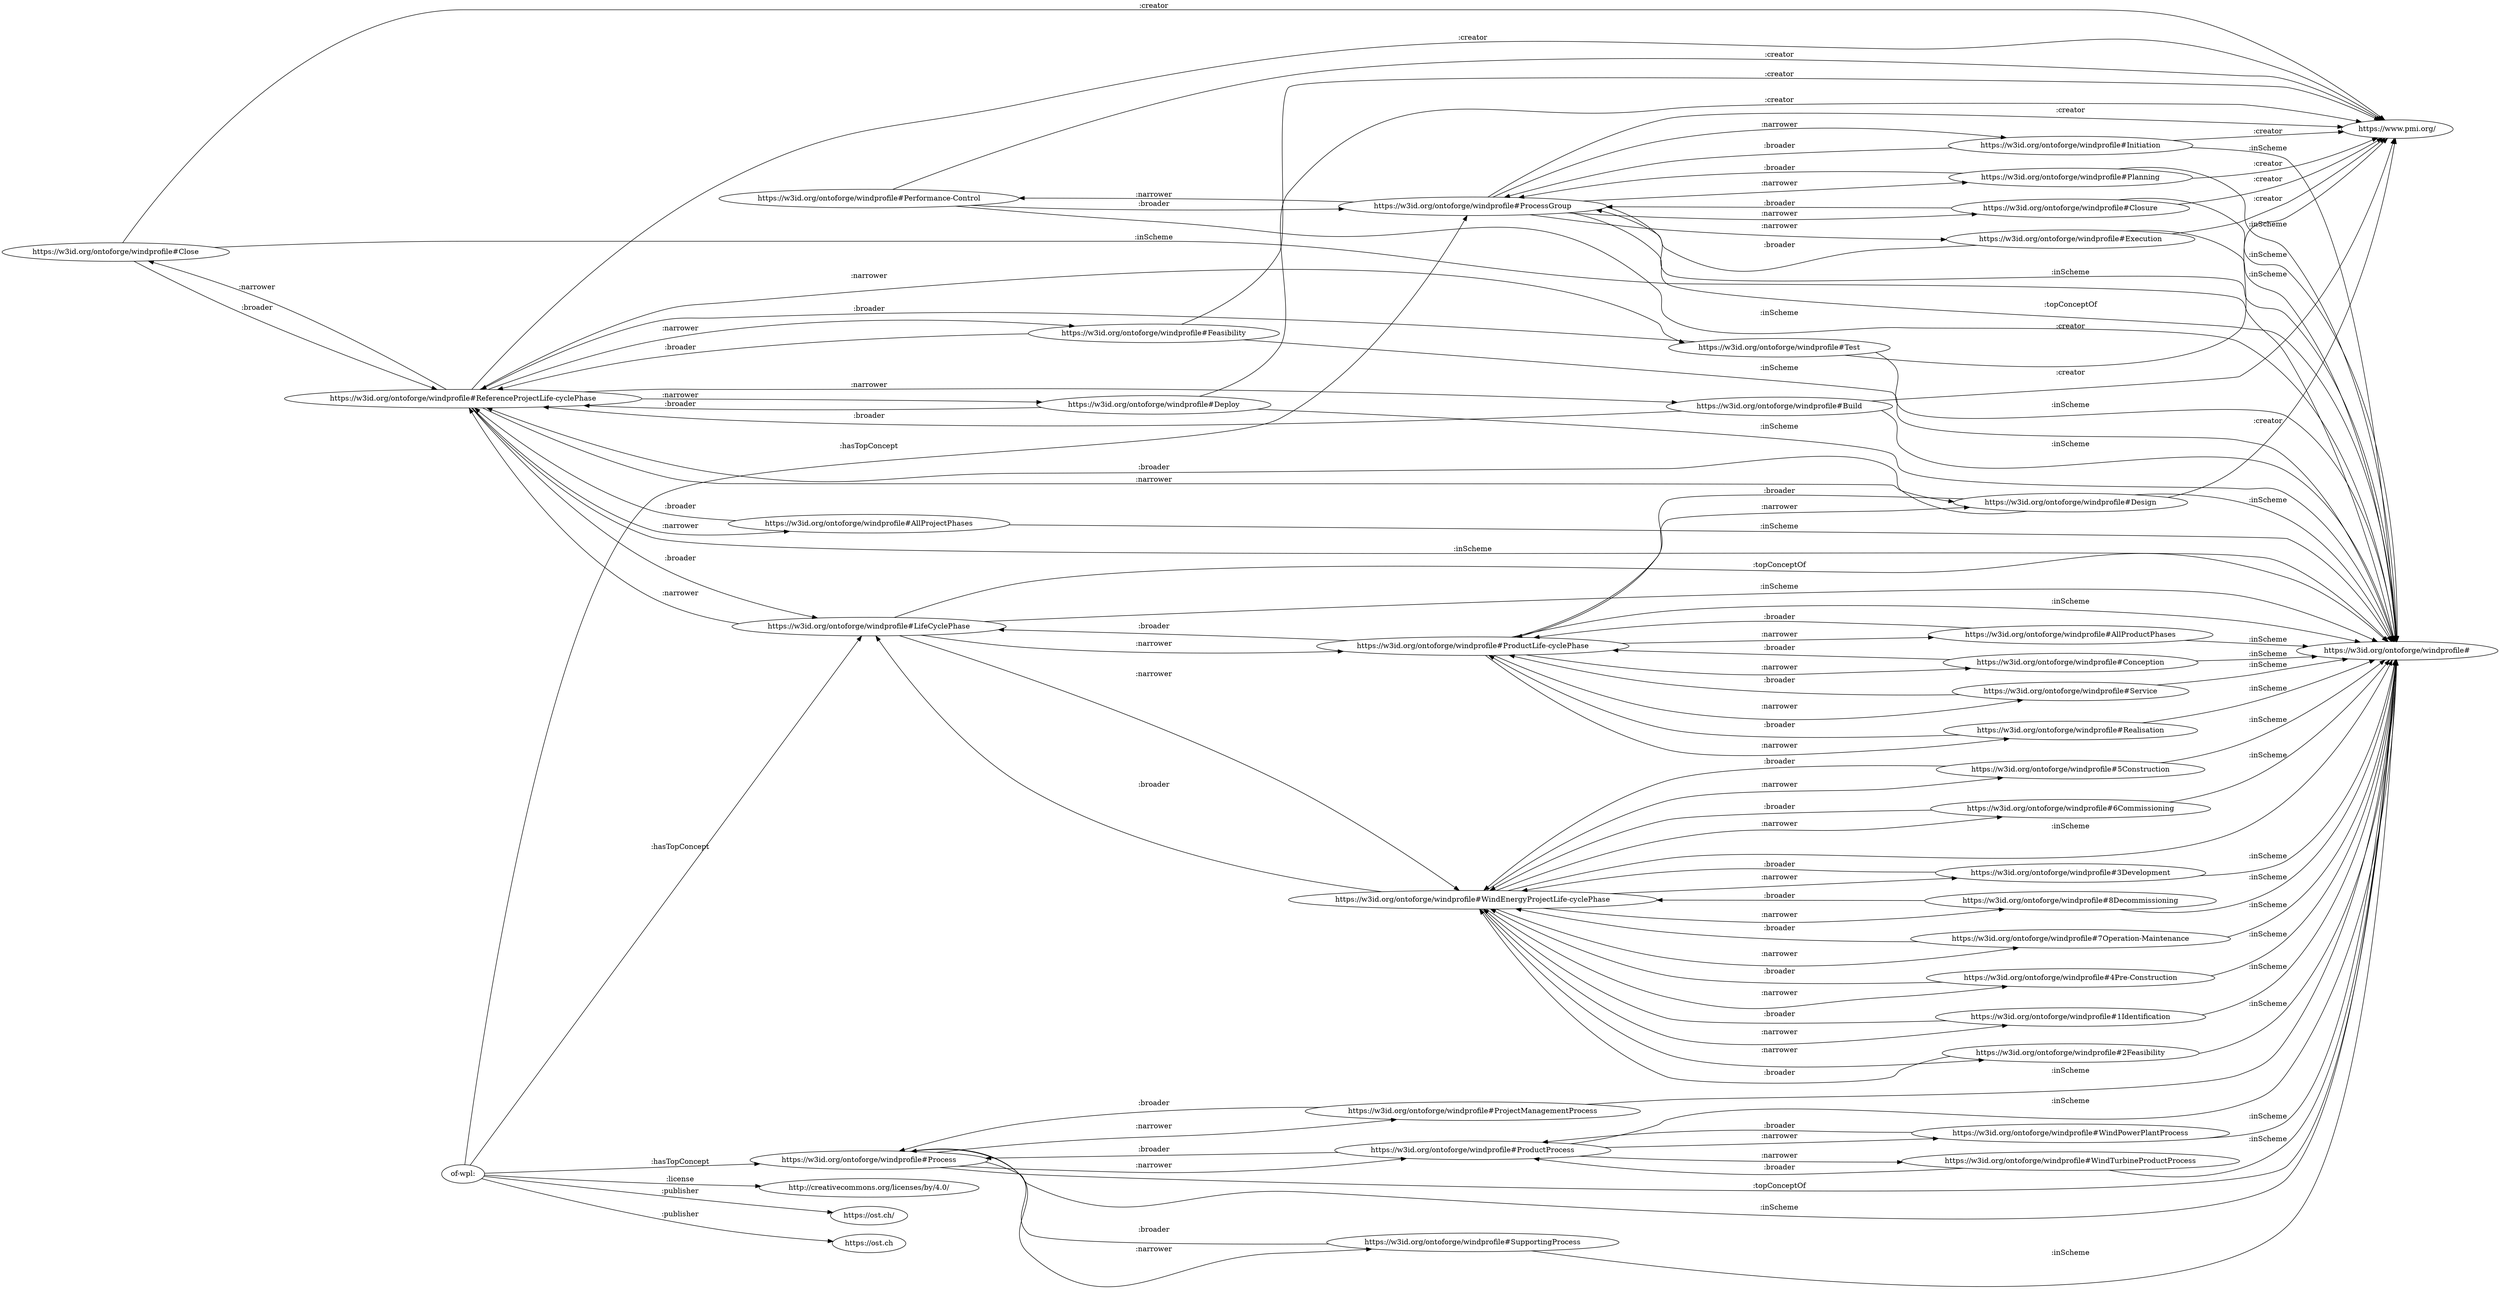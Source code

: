 digraph ar2dtool_diagram { 
rankdir=LR;
size="1501"
	"https://w3id.org/ontoforge/windprofile#Close" -> "https://w3id.org/ontoforge/windprofile#" [ label = ":inScheme" ];
	"https://w3id.org/ontoforge/windprofile#Close" -> "https://w3id.org/ontoforge/windprofile#ReferenceProjectLife-cyclePhase" [ label = ":broader" ];
	"https://w3id.org/ontoforge/windprofile#Close" -> "https://www.pmi.org/" [ label = ":creator" ];
	"https://w3id.org/ontoforge/windprofile#WindEnergyProjectLife-cyclePhase" -> "https://w3id.org/ontoforge/windprofile#3Development" [ label = ":narrower" ];
	"https://w3id.org/ontoforge/windprofile#WindEnergyProjectLife-cyclePhase" -> "https://w3id.org/ontoforge/windprofile#" [ label = ":inScheme" ];
	"https://w3id.org/ontoforge/windprofile#WindEnergyProjectLife-cyclePhase" -> "https://w3id.org/ontoforge/windprofile#8Decommissioning" [ label = ":narrower" ];
	"https://w3id.org/ontoforge/windprofile#WindEnergyProjectLife-cyclePhase" -> "https://w3id.org/ontoforge/windprofile#7Operation-Maintenance" [ label = ":narrower" ];
	"https://w3id.org/ontoforge/windprofile#WindEnergyProjectLife-cyclePhase" -> "https://w3id.org/ontoforge/windprofile#4Pre-Construction" [ label = ":narrower" ];
	"https://w3id.org/ontoforge/windprofile#WindEnergyProjectLife-cyclePhase" -> "https://w3id.org/ontoforge/windprofile#1Identification" [ label = ":narrower" ];
	"https://w3id.org/ontoforge/windprofile#WindEnergyProjectLife-cyclePhase" -> "https://w3id.org/ontoforge/windprofile#LifeCyclePhase" [ label = ":broader" ];
	"https://w3id.org/ontoforge/windprofile#WindEnergyProjectLife-cyclePhase" -> "https://w3id.org/ontoforge/windprofile#5Construction" [ label = ":narrower" ];
	"https://w3id.org/ontoforge/windprofile#WindEnergyProjectLife-cyclePhase" -> "https://w3id.org/ontoforge/windprofile#6Commissioning" [ label = ":narrower" ];
	"https://w3id.org/ontoforge/windprofile#WindEnergyProjectLife-cyclePhase" -> "https://w3id.org/ontoforge/windprofile#2Feasibility" [ label = ":narrower" ];
	"https://w3id.org/ontoforge/windprofile#1Identification" -> "https://w3id.org/ontoforge/windprofile#" [ label = ":inScheme" ];
	"https://w3id.org/ontoforge/windprofile#1Identification" -> "https://w3id.org/ontoforge/windprofile#WindEnergyProjectLife-cyclePhase" [ label = ":broader" ];
	"https://w3id.org/ontoforge/windprofile#Performance-Control" -> "https://w3id.org/ontoforge/windprofile#" [ label = ":inScheme" ];
	"https://w3id.org/ontoforge/windprofile#Performance-Control" -> "https://w3id.org/ontoforge/windprofile#ProcessGroup" [ label = ":broader" ];
	"https://w3id.org/ontoforge/windprofile#Performance-Control" -> "https://www.pmi.org/" [ label = ":creator" ];
	"https://w3id.org/ontoforge/windprofile#Deploy" -> "https://w3id.org/ontoforge/windprofile#" [ label = ":inScheme" ];
	"https://w3id.org/ontoforge/windprofile#Deploy" -> "https://w3id.org/ontoforge/windprofile#ReferenceProjectLife-cyclePhase" [ label = ":broader" ];
	"https://w3id.org/ontoforge/windprofile#Deploy" -> "https://www.pmi.org/" [ label = ":creator" ];
	"https://w3id.org/ontoforge/windprofile#5Construction" -> "https://w3id.org/ontoforge/windprofile#" [ label = ":inScheme" ];
	"https://w3id.org/ontoforge/windprofile#5Construction" -> "https://w3id.org/ontoforge/windprofile#WindEnergyProjectLife-cyclePhase" [ label = ":broader" ];
	"https://w3id.org/ontoforge/windprofile#Closure" -> "https://w3id.org/ontoforge/windprofile#" [ label = ":inScheme" ];
	"https://w3id.org/ontoforge/windprofile#Closure" -> "https://w3id.org/ontoforge/windprofile#ProcessGroup" [ label = ":broader" ];
	"https://w3id.org/ontoforge/windprofile#Closure" -> "https://www.pmi.org/" [ label = ":creator" ];
	"https://w3id.org/ontoforge/windprofile#Initiation" -> "https://w3id.org/ontoforge/windprofile#" [ label = ":inScheme" ];
	"https://w3id.org/ontoforge/windprofile#Initiation" -> "https://w3id.org/ontoforge/windprofile#ProcessGroup" [ label = ":broader" ];
	"https://w3id.org/ontoforge/windprofile#Initiation" -> "https://www.pmi.org/" [ label = ":creator" ];
	"https://w3id.org/ontoforge/windprofile#Design" -> "https://w3id.org/ontoforge/windprofile#" [ label = ":inScheme" ];
	"https://w3id.org/ontoforge/windprofile#Design" -> "https://w3id.org/ontoforge/windprofile#ReferenceProjectLife-cyclePhase" [ label = ":broader" ];
	"https://w3id.org/ontoforge/windprofile#Design" -> "https://w3id.org/ontoforge/windprofile#ProductLife-cyclePhase" [ label = ":broader" ];
	"https://w3id.org/ontoforge/windprofile#Design" -> "https://www.pmi.org/" [ label = ":creator" ];
	"https://w3id.org/ontoforge/windprofile#4Pre-Construction" -> "https://w3id.org/ontoforge/windprofile#" [ label = ":inScheme" ];
	"https://w3id.org/ontoforge/windprofile#4Pre-Construction" -> "https://w3id.org/ontoforge/windprofile#WindEnergyProjectLife-cyclePhase" [ label = ":broader" ];
	"https://w3id.org/ontoforge/windprofile#AllProductPhases" -> "https://w3id.org/ontoforge/windprofile#" [ label = ":inScheme" ];
	"https://w3id.org/ontoforge/windprofile#AllProductPhases" -> "https://w3id.org/ontoforge/windprofile#ProductLife-cyclePhase" [ label = ":broader" ];
	"https://w3id.org/ontoforge/windprofile#8Decommissioning" -> "https://w3id.org/ontoforge/windprofile#" [ label = ":inScheme" ];
	"https://w3id.org/ontoforge/windprofile#8Decommissioning" -> "https://w3id.org/ontoforge/windprofile#WindEnergyProjectLife-cyclePhase" [ label = ":broader" ];
	"https://w3id.org/ontoforge/windprofile#ProcessGroup" -> "https://w3id.org/ontoforge/windprofile#" [ label = ":inScheme" ];
	"https://w3id.org/ontoforge/windprofile#ProcessGroup" -> "https://w3id.org/ontoforge/windprofile#Planning" [ label = ":narrower" ];
	"https://w3id.org/ontoforge/windprofile#ProcessGroup" -> "https://w3id.org/ontoforge/windprofile#Execution" [ label = ":narrower" ];
	"https://w3id.org/ontoforge/windprofile#ProcessGroup" -> "https://w3id.org/ontoforge/windprofile#" [ label = ":topConceptOf" ];
	"https://w3id.org/ontoforge/windprofile#ProcessGroup" -> "https://w3id.org/ontoforge/windprofile#Closure" [ label = ":narrower" ];
	"https://w3id.org/ontoforge/windprofile#ProcessGroup" -> "https://w3id.org/ontoforge/windprofile#Initiation" [ label = ":narrower" ];
	"https://w3id.org/ontoforge/windprofile#ProcessGroup" -> "https://w3id.org/ontoforge/windprofile#Performance-Control" [ label = ":narrower" ];
	"https://w3id.org/ontoforge/windprofile#ProcessGroup" -> "https://www.pmi.org/" [ label = ":creator" ];
	"https://w3id.org/ontoforge/windprofile#Build" -> "https://w3id.org/ontoforge/windprofile#" [ label = ":inScheme" ];
	"https://w3id.org/ontoforge/windprofile#Build" -> "https://w3id.org/ontoforge/windprofile#ReferenceProjectLife-cyclePhase" [ label = ":broader" ];
	"https://w3id.org/ontoforge/windprofile#Build" -> "https://www.pmi.org/" [ label = ":creator" ];
	"https://w3id.org/ontoforge/windprofile#ProductLife-cyclePhase" -> "https://w3id.org/ontoforge/windprofile#" [ label = ":inScheme" ];
	"https://w3id.org/ontoforge/windprofile#ProductLife-cyclePhase" -> "https://w3id.org/ontoforge/windprofile#Design" [ label = ":narrower" ];
	"https://w3id.org/ontoforge/windprofile#ProductLife-cyclePhase" -> "https://w3id.org/ontoforge/windprofile#Realisation" [ label = ":narrower" ];
	"https://w3id.org/ontoforge/windprofile#ProductLife-cyclePhase" -> "https://w3id.org/ontoforge/windprofile#AllProductPhases" [ label = ":narrower" ];
	"https://w3id.org/ontoforge/windprofile#ProductLife-cyclePhase" -> "https://w3id.org/ontoforge/windprofile#Conception" [ label = ":narrower" ];
	"https://w3id.org/ontoforge/windprofile#ProductLife-cyclePhase" -> "https://w3id.org/ontoforge/windprofile#LifeCyclePhase" [ label = ":broader" ];
	"https://w3id.org/ontoforge/windprofile#ProductLife-cyclePhase" -> "https://w3id.org/ontoforge/windprofile#Service" [ label = ":narrower" ];
	"https://w3id.org/ontoforge/windprofile#7Operation-Maintenance" -> "https://w3id.org/ontoforge/windprofile#" [ label = ":inScheme" ];
	"https://w3id.org/ontoforge/windprofile#7Operation-Maintenance" -> "https://w3id.org/ontoforge/windprofile#WindEnergyProjectLife-cyclePhase" [ label = ":broader" ];
	"https://w3id.org/ontoforge/windprofile#Execution" -> "https://w3id.org/ontoforge/windprofile#" [ label = ":inScheme" ];
	"https://w3id.org/ontoforge/windprofile#Execution" -> "https://w3id.org/ontoforge/windprofile#ProcessGroup" [ label = ":broader" ];
	"https://w3id.org/ontoforge/windprofile#Execution" -> "https://www.pmi.org/" [ label = ":creator" ];
	"https://w3id.org/ontoforge/windprofile#Planning" -> "https://w3id.org/ontoforge/windprofile#" [ label = ":inScheme" ];
	"https://w3id.org/ontoforge/windprofile#Planning" -> "https://w3id.org/ontoforge/windprofile#ProcessGroup" [ label = ":broader" ];
	"https://w3id.org/ontoforge/windprofile#Planning" -> "https://www.pmi.org/" [ label = ":creator" ];
	"https://w3id.org/ontoforge/windprofile#Process" -> "https://w3id.org/ontoforge/windprofile#" [ label = ":topConceptOf" ];
	"https://w3id.org/ontoforge/windprofile#Process" -> "https://w3id.org/ontoforge/windprofile#SupportingProcess" [ label = ":narrower" ];
	"https://w3id.org/ontoforge/windprofile#Process" -> "https://w3id.org/ontoforge/windprofile#ProjectManagementProcess" [ label = ":narrower" ];
	"https://w3id.org/ontoforge/windprofile#Process" -> "https://w3id.org/ontoforge/windprofile#ProductProcess" [ label = ":narrower" ];
	"https://w3id.org/ontoforge/windprofile#Process" -> "https://w3id.org/ontoforge/windprofile#" [ label = ":inScheme" ];
	"https://w3id.org/ontoforge/windprofile#Service" -> "https://w3id.org/ontoforge/windprofile#" [ label = ":inScheme" ];
	"https://w3id.org/ontoforge/windprofile#Service" -> "https://w3id.org/ontoforge/windprofile#ProductLife-cyclePhase" [ label = ":broader" ];
	"https://w3id.org/ontoforge/windprofile#6Commissioning" -> "https://w3id.org/ontoforge/windprofile#" [ label = ":inScheme" ];
	"https://w3id.org/ontoforge/windprofile#6Commissioning" -> "https://w3id.org/ontoforge/windprofile#WindEnergyProjectLife-cyclePhase" [ label = ":broader" ];
	"https://w3id.org/ontoforge/windprofile#Feasibility" -> "https://w3id.org/ontoforge/windprofile#" [ label = ":inScheme" ];
	"https://w3id.org/ontoforge/windprofile#Feasibility" -> "https://w3id.org/ontoforge/windprofile#ReferenceProjectLife-cyclePhase" [ label = ":broader" ];
	"https://w3id.org/ontoforge/windprofile#Feasibility" -> "https://www.pmi.org/" [ label = ":creator" ];
	"https://w3id.org/ontoforge/windprofile#ProductProcess" -> "https://w3id.org/ontoforge/windprofile#WindTurbineProductProcess" [ label = ":narrower" ];
	"https://w3id.org/ontoforge/windprofile#ProductProcess" -> "https://w3id.org/ontoforge/windprofile#WindPowerPlantProcess" [ label = ":narrower" ];
	"https://w3id.org/ontoforge/windprofile#ProductProcess" -> "https://w3id.org/ontoforge/windprofile#" [ label = ":inScheme" ];
	"https://w3id.org/ontoforge/windprofile#ProductProcess" -> "https://w3id.org/ontoforge/windprofile#Process" [ label = ":broader" ];
	"https://w3id.org/ontoforge/windprofile#3Development" -> "https://w3id.org/ontoforge/windprofile#" [ label = ":inScheme" ];
	"https://w3id.org/ontoforge/windprofile#3Development" -> "https://w3id.org/ontoforge/windprofile#WindEnergyProjectLife-cyclePhase" [ label = ":broader" ];
	"https://w3id.org/ontoforge/windprofile#Test" -> "https://w3id.org/ontoforge/windprofile#" [ label = ":inScheme" ];
	"https://w3id.org/ontoforge/windprofile#Test" -> "https://w3id.org/ontoforge/windprofile#ReferenceProjectLife-cyclePhase" [ label = ":broader" ];
	"https://w3id.org/ontoforge/windprofile#Test" -> "https://www.pmi.org/" [ label = ":creator" ];
	"https://w3id.org/ontoforge/windprofile#WindPowerPlantProcess" -> "https://w3id.org/ontoforge/windprofile#" [ label = ":inScheme" ];
	"https://w3id.org/ontoforge/windprofile#WindPowerPlantProcess" -> "https://w3id.org/ontoforge/windprofile#ProductProcess" [ label = ":broader" ];
	"of-wpl:" -> "http://creativecommons.org/licenses/by/4.0/" [ label = ":license" ];
	"of-wpl:" -> "https://w3id.org/ontoforge/windprofile#LifeCyclePhase" [ label = ":hasTopConcept" ];
	"of-wpl:" -> "https://w3id.org/ontoforge/windprofile#Process" [ label = ":hasTopConcept" ];
	"of-wpl:" -> "https://ost.ch/" [ label = ":publisher" ];
	"of-wpl:" -> "https://w3id.org/ontoforge/windprofile#ProcessGroup" [ label = ":hasTopConcept" ];
	"of-wpl:" -> "https://ost.ch" [ label = ":publisher" ];
	"https://w3id.org/ontoforge/windprofile#Conception" -> "https://w3id.org/ontoforge/windprofile#" [ label = ":inScheme" ];
	"https://w3id.org/ontoforge/windprofile#Conception" -> "https://w3id.org/ontoforge/windprofile#ProductLife-cyclePhase" [ label = ":broader" ];
	"https://w3id.org/ontoforge/windprofile#WindTurbineProductProcess" -> "https://w3id.org/ontoforge/windprofile#" [ label = ":inScheme" ];
	"https://w3id.org/ontoforge/windprofile#WindTurbineProductProcess" -> "https://w3id.org/ontoforge/windprofile#ProductProcess" [ label = ":broader" ];
	"https://w3id.org/ontoforge/windprofile#ReferenceProjectLife-cyclePhase" -> "https://w3id.org/ontoforge/windprofile#LifeCyclePhase" [ label = ":broader" ];
	"https://w3id.org/ontoforge/windprofile#ReferenceProjectLife-cyclePhase" -> "https://w3id.org/ontoforge/windprofile#Deploy" [ label = ":narrower" ];
	"https://w3id.org/ontoforge/windprofile#ReferenceProjectLife-cyclePhase" -> "https://w3id.org/ontoforge/windprofile#AllProjectPhases" [ label = ":narrower" ];
	"https://w3id.org/ontoforge/windprofile#ReferenceProjectLife-cyclePhase" -> "https://w3id.org/ontoforge/windprofile#" [ label = ":inScheme" ];
	"https://w3id.org/ontoforge/windprofile#ReferenceProjectLife-cyclePhase" -> "https://w3id.org/ontoforge/windprofile#Design" [ label = ":narrower" ];
	"https://w3id.org/ontoforge/windprofile#ReferenceProjectLife-cyclePhase" -> "https://w3id.org/ontoforge/windprofile#Close" [ label = ":narrower" ];
	"https://w3id.org/ontoforge/windprofile#ReferenceProjectLife-cyclePhase" -> "https://www.pmi.org/" [ label = ":creator" ];
	"https://w3id.org/ontoforge/windprofile#ReferenceProjectLife-cyclePhase" -> "https://w3id.org/ontoforge/windprofile#Build" [ label = ":narrower" ];
	"https://w3id.org/ontoforge/windprofile#ReferenceProjectLife-cyclePhase" -> "https://w3id.org/ontoforge/windprofile#Feasibility" [ label = ":narrower" ];
	"https://w3id.org/ontoforge/windprofile#ReferenceProjectLife-cyclePhase" -> "https://w3id.org/ontoforge/windprofile#Test" [ label = ":narrower" ];
	"https://w3id.org/ontoforge/windprofile#ProjectManagementProcess" -> "https://w3id.org/ontoforge/windprofile#" [ label = ":inScheme" ];
	"https://w3id.org/ontoforge/windprofile#ProjectManagementProcess" -> "https://w3id.org/ontoforge/windprofile#Process" [ label = ":broader" ];
	"https://w3id.org/ontoforge/windprofile#AllProjectPhases" -> "https://w3id.org/ontoforge/windprofile#" [ label = ":inScheme" ];
	"https://w3id.org/ontoforge/windprofile#AllProjectPhases" -> "https://w3id.org/ontoforge/windprofile#ReferenceProjectLife-cyclePhase" [ label = ":broader" ];
	"https://w3id.org/ontoforge/windprofile#LifeCyclePhase" -> "https://w3id.org/ontoforge/windprofile#" [ label = ":topConceptOf" ];
	"https://w3id.org/ontoforge/windprofile#LifeCyclePhase" -> "https://w3id.org/ontoforge/windprofile#WindEnergyProjectLife-cyclePhase" [ label = ":narrower" ];
	"https://w3id.org/ontoforge/windprofile#LifeCyclePhase" -> "https://w3id.org/ontoforge/windprofile#ReferenceProjectLife-cyclePhase" [ label = ":narrower" ];
	"https://w3id.org/ontoforge/windprofile#LifeCyclePhase" -> "https://w3id.org/ontoforge/windprofile#ProductLife-cyclePhase" [ label = ":narrower" ];
	"https://w3id.org/ontoforge/windprofile#LifeCyclePhase" -> "https://w3id.org/ontoforge/windprofile#" [ label = ":inScheme" ];
	"https://w3id.org/ontoforge/windprofile#2Feasibility" -> "https://w3id.org/ontoforge/windprofile#" [ label = ":inScheme" ];
	"https://w3id.org/ontoforge/windprofile#2Feasibility" -> "https://w3id.org/ontoforge/windprofile#WindEnergyProjectLife-cyclePhase" [ label = ":broader" ];
	"https://w3id.org/ontoforge/windprofile#SupportingProcess" -> "https://w3id.org/ontoforge/windprofile#" [ label = ":inScheme" ];
	"https://w3id.org/ontoforge/windprofile#SupportingProcess" -> "https://w3id.org/ontoforge/windprofile#Process" [ label = ":broader" ];
	"https://w3id.org/ontoforge/windprofile#Realisation" -> "https://w3id.org/ontoforge/windprofile#" [ label = ":inScheme" ];
	"https://w3id.org/ontoforge/windprofile#Realisation" -> "https://w3id.org/ontoforge/windprofile#ProductLife-cyclePhase" [ label = ":broader" ];

}
